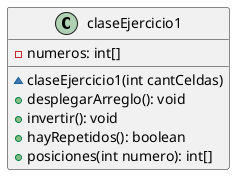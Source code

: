 @startuml ArreglosMatrices_Ejercicio1

class claseEjercicio1{
    -numeros: int[]

    ~claseEjercicio1(int cantCeldas)
    +desplegarArreglo(): void
    +invertir(): void
    +hayRepetidos(): boolean
    +posiciones(int numero): int[]
}

@enduml